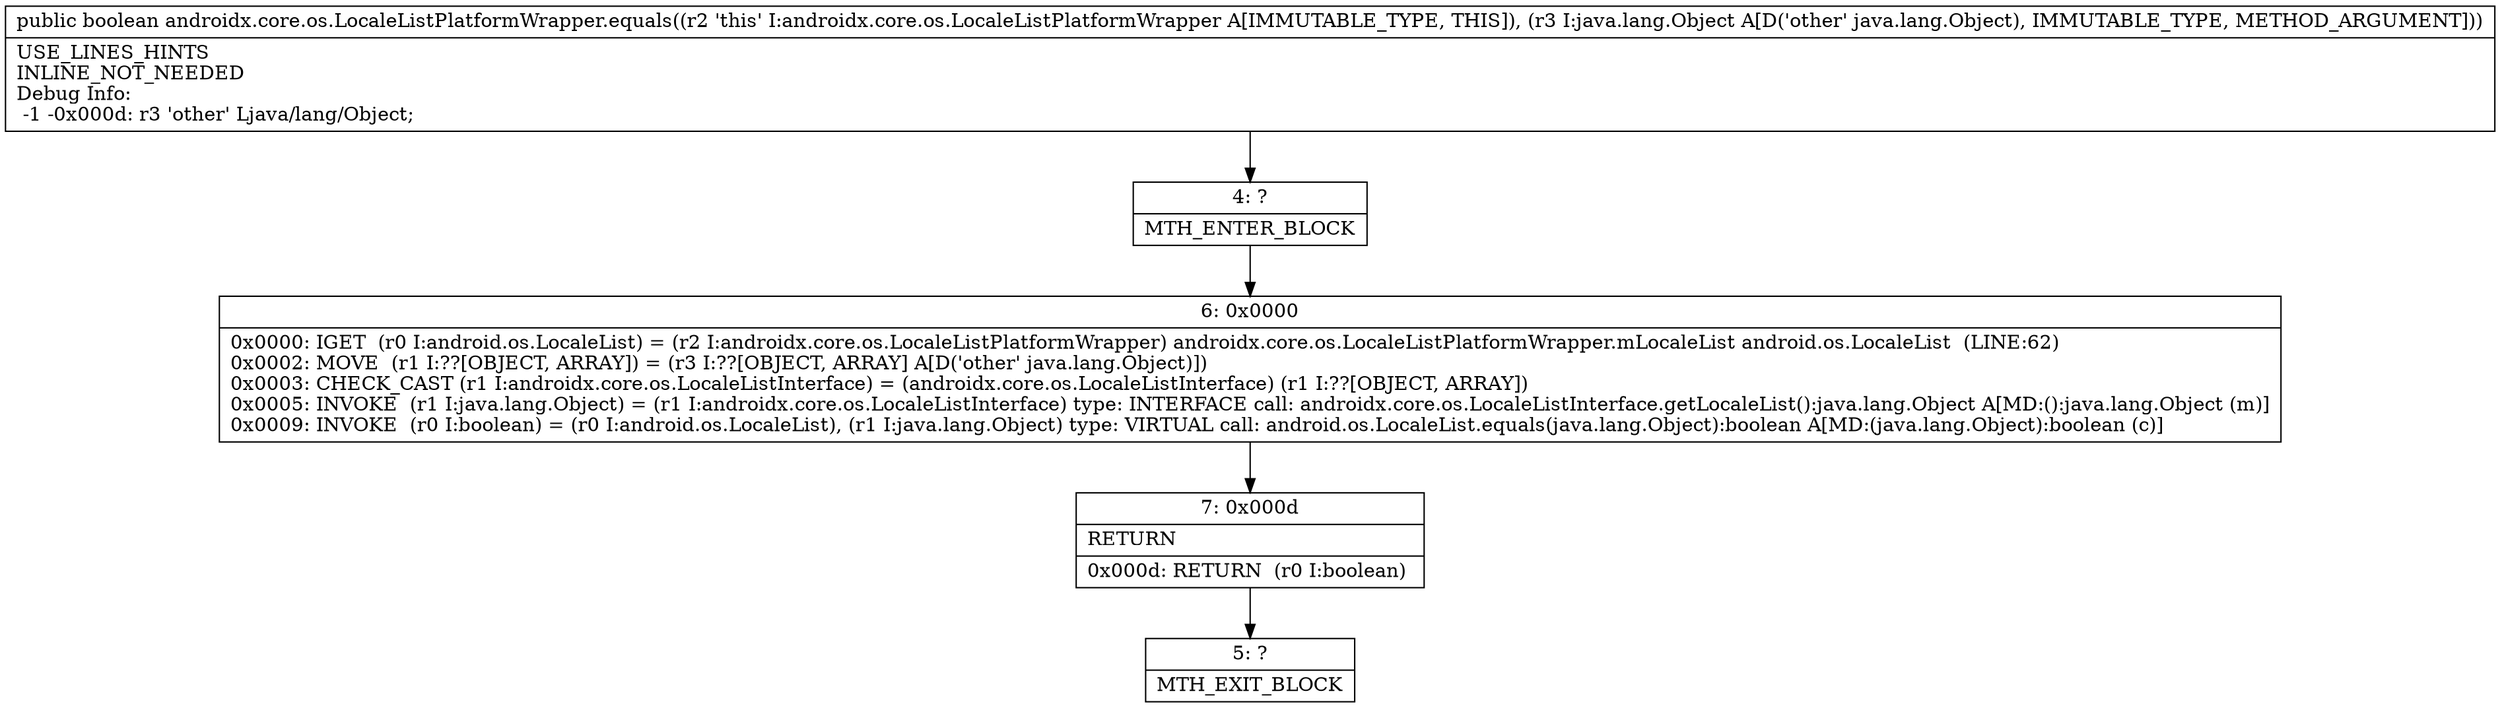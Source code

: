 digraph "CFG forandroidx.core.os.LocaleListPlatformWrapper.equals(Ljava\/lang\/Object;)Z" {
Node_4 [shape=record,label="{4\:\ ?|MTH_ENTER_BLOCK\l}"];
Node_6 [shape=record,label="{6\:\ 0x0000|0x0000: IGET  (r0 I:android.os.LocaleList) = (r2 I:androidx.core.os.LocaleListPlatformWrapper) androidx.core.os.LocaleListPlatformWrapper.mLocaleList android.os.LocaleList  (LINE:62)\l0x0002: MOVE  (r1 I:??[OBJECT, ARRAY]) = (r3 I:??[OBJECT, ARRAY] A[D('other' java.lang.Object)]) \l0x0003: CHECK_CAST (r1 I:androidx.core.os.LocaleListInterface) = (androidx.core.os.LocaleListInterface) (r1 I:??[OBJECT, ARRAY]) \l0x0005: INVOKE  (r1 I:java.lang.Object) = (r1 I:androidx.core.os.LocaleListInterface) type: INTERFACE call: androidx.core.os.LocaleListInterface.getLocaleList():java.lang.Object A[MD:():java.lang.Object (m)]\l0x0009: INVOKE  (r0 I:boolean) = (r0 I:android.os.LocaleList), (r1 I:java.lang.Object) type: VIRTUAL call: android.os.LocaleList.equals(java.lang.Object):boolean A[MD:(java.lang.Object):boolean (c)]\l}"];
Node_7 [shape=record,label="{7\:\ 0x000d|RETURN\l|0x000d: RETURN  (r0 I:boolean) \l}"];
Node_5 [shape=record,label="{5\:\ ?|MTH_EXIT_BLOCK\l}"];
MethodNode[shape=record,label="{public boolean androidx.core.os.LocaleListPlatformWrapper.equals((r2 'this' I:androidx.core.os.LocaleListPlatformWrapper A[IMMUTABLE_TYPE, THIS]), (r3 I:java.lang.Object A[D('other' java.lang.Object), IMMUTABLE_TYPE, METHOD_ARGUMENT]))  | USE_LINES_HINTS\lINLINE_NOT_NEEDED\lDebug Info:\l  \-1 \-0x000d: r3 'other' Ljava\/lang\/Object;\l}"];
MethodNode -> Node_4;Node_4 -> Node_6;
Node_6 -> Node_7;
Node_7 -> Node_5;
}


